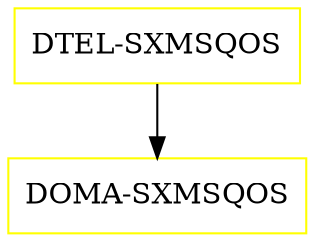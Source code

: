 digraph G {
  "DTEL-SXMSQOS" [shape=box,color=yellow];
  "DOMA-SXMSQOS" [shape=box,color=yellow,URL="./DOMA_SXMSQOS.html"];
  "DTEL-SXMSQOS" -> "DOMA-SXMSQOS";
}
